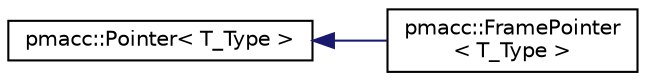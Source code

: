 digraph "Graphical Class Hierarchy"
{
 // LATEX_PDF_SIZE
  edge [fontname="Helvetica",fontsize="10",labelfontname="Helvetica",labelfontsize="10"];
  node [fontname="Helvetica",fontsize="10",shape=record];
  rankdir="LR";
  Node0 [label="pmacc::Pointer\< T_Type \>",height=0.2,width=0.4,color="black", fillcolor="white", style="filled",URL="$classpmacc_1_1_pointer.html",tooltip="Wrapper for a raw pointer."];
  Node0 -> Node1 [dir="back",color="midnightblue",fontsize="10",style="solid",fontname="Helvetica"];
  Node1 [label="pmacc::FramePointer\l\< T_Type \>",height=0.2,width=0.4,color="black", fillcolor="white", style="filled",URL="$classpmacc_1_1_frame_pointer.html",tooltip="Wrapper for a raw pointer a PMacc frame."];
}
